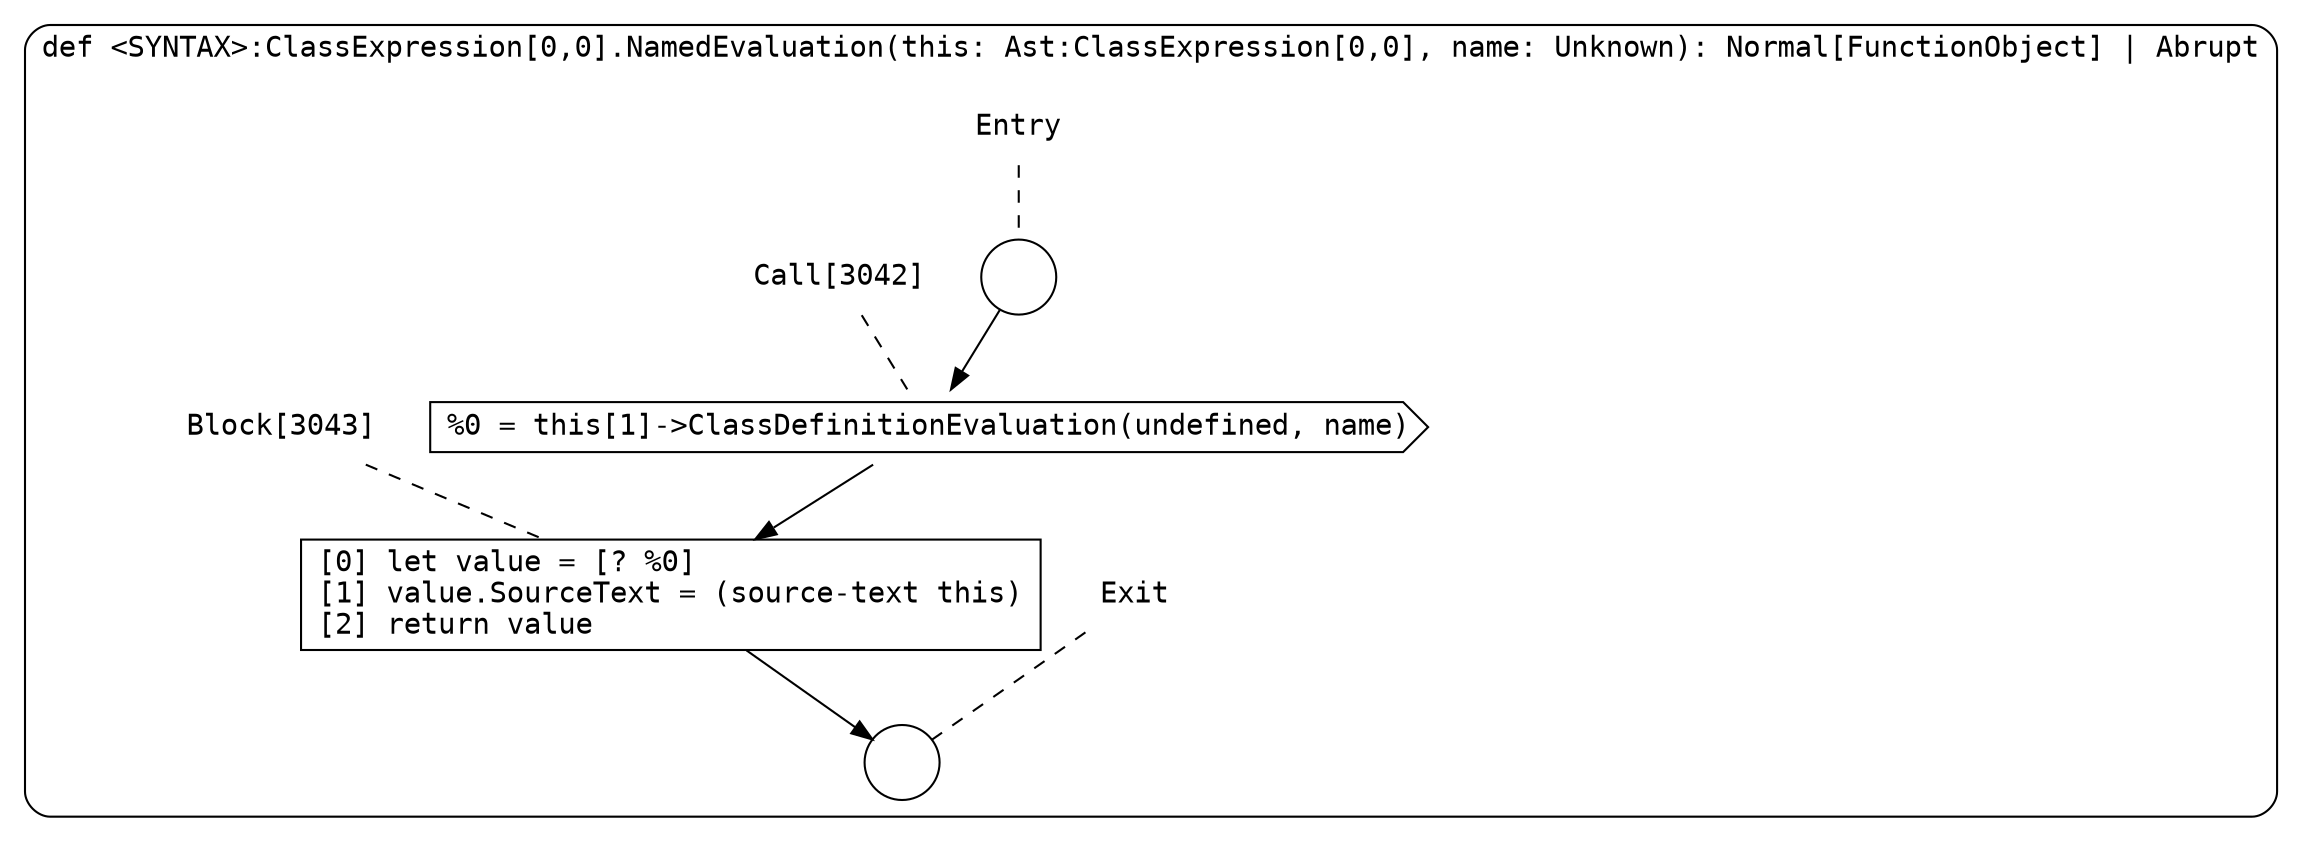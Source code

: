 digraph {
  graph [fontname = "Consolas"]
  node [fontname = "Consolas"]
  edge [fontname = "Consolas"]
  subgraph cluster791 {
    label = "def <SYNTAX>:ClassExpression[0,0].NamedEvaluation(this: Ast:ClassExpression[0,0], name: Unknown): Normal[FunctionObject] | Abrupt"
    style = rounded
    cluster791_entry_name [shape=none, label=<<font color="black">Entry</font>>]
    cluster791_entry_name -> cluster791_entry [arrowhead=none, color="black", style=dashed]
    cluster791_entry [shape=circle label=" " color="black" fillcolor="white" style=filled]
    cluster791_entry -> node3042 [color="black"]
    cluster791_exit_name [shape=none, label=<<font color="black">Exit</font>>]
    cluster791_exit_name -> cluster791_exit [arrowhead=none, color="black", style=dashed]
    cluster791_exit [shape=circle label=" " color="black" fillcolor="white" style=filled]
    node3042_name [shape=none, label=<<font color="black">Call[3042]</font>>]
    node3042_name -> node3042 [arrowhead=none, color="black", style=dashed]
    node3042 [shape=cds, label=<<font color="black">%0 = this[1]-&gt;ClassDefinitionEvaluation(undefined, name)</font>> color="black" fillcolor="white", style=filled]
    node3042 -> node3043 [color="black"]
    node3043_name [shape=none, label=<<font color="black">Block[3043]</font>>]
    node3043_name -> node3043 [arrowhead=none, color="black", style=dashed]
    node3043 [shape=box, label=<<font color="black">[0] let value = [? %0]<BR ALIGN="LEFT"/>[1] value.SourceText = (source-text this)<BR ALIGN="LEFT"/>[2] return value<BR ALIGN="LEFT"/></font>> color="black" fillcolor="white", style=filled]
    node3043 -> cluster791_exit [color="black"]
  }
}